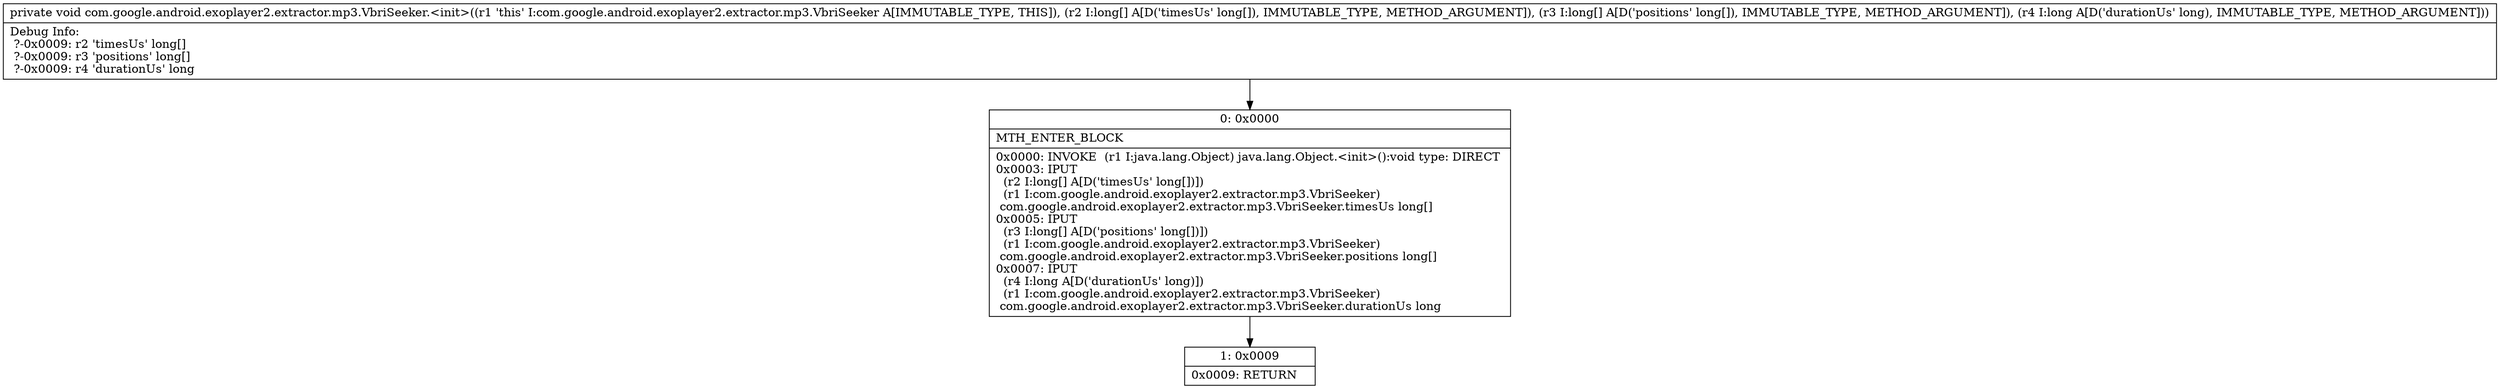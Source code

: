 digraph "CFG forcom.google.android.exoplayer2.extractor.mp3.VbriSeeker.\<init\>([J[JJ)V" {
Node_0 [shape=record,label="{0\:\ 0x0000|MTH_ENTER_BLOCK\l|0x0000: INVOKE  (r1 I:java.lang.Object) java.lang.Object.\<init\>():void type: DIRECT \l0x0003: IPUT  \l  (r2 I:long[] A[D('timesUs' long[])])\l  (r1 I:com.google.android.exoplayer2.extractor.mp3.VbriSeeker)\l com.google.android.exoplayer2.extractor.mp3.VbriSeeker.timesUs long[] \l0x0005: IPUT  \l  (r3 I:long[] A[D('positions' long[])])\l  (r1 I:com.google.android.exoplayer2.extractor.mp3.VbriSeeker)\l com.google.android.exoplayer2.extractor.mp3.VbriSeeker.positions long[] \l0x0007: IPUT  \l  (r4 I:long A[D('durationUs' long)])\l  (r1 I:com.google.android.exoplayer2.extractor.mp3.VbriSeeker)\l com.google.android.exoplayer2.extractor.mp3.VbriSeeker.durationUs long \l}"];
Node_1 [shape=record,label="{1\:\ 0x0009|0x0009: RETURN   \l}"];
MethodNode[shape=record,label="{private void com.google.android.exoplayer2.extractor.mp3.VbriSeeker.\<init\>((r1 'this' I:com.google.android.exoplayer2.extractor.mp3.VbriSeeker A[IMMUTABLE_TYPE, THIS]), (r2 I:long[] A[D('timesUs' long[]), IMMUTABLE_TYPE, METHOD_ARGUMENT]), (r3 I:long[] A[D('positions' long[]), IMMUTABLE_TYPE, METHOD_ARGUMENT]), (r4 I:long A[D('durationUs' long), IMMUTABLE_TYPE, METHOD_ARGUMENT]))  | Debug Info:\l  ?\-0x0009: r2 'timesUs' long[]\l  ?\-0x0009: r3 'positions' long[]\l  ?\-0x0009: r4 'durationUs' long\l}"];
MethodNode -> Node_0;
Node_0 -> Node_1;
}

